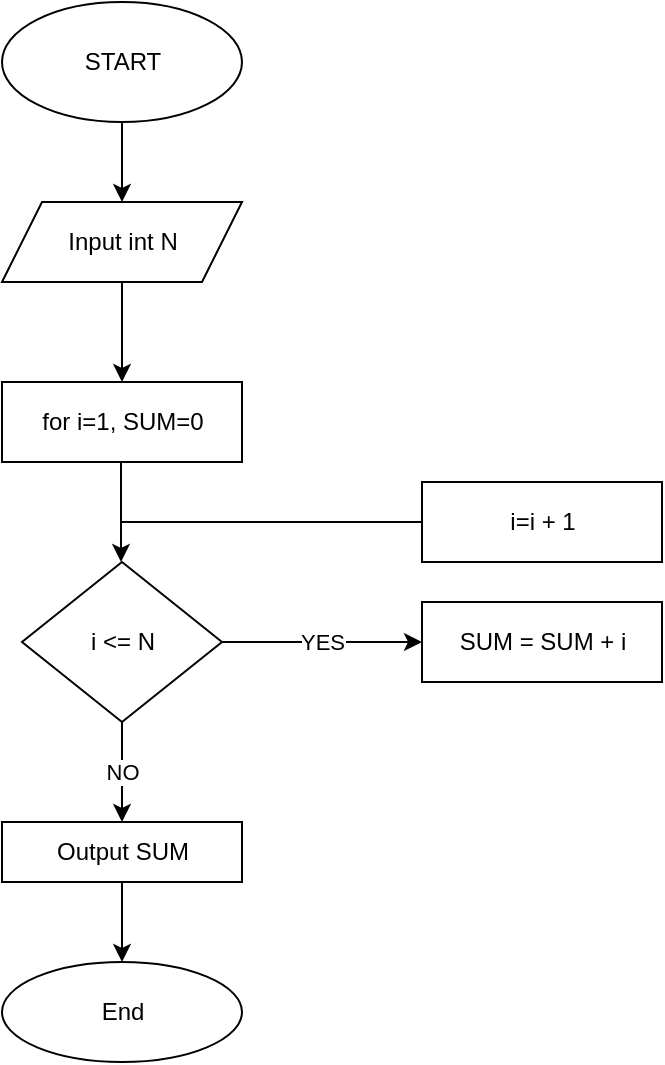 <mxfile version="20.2.5" type="github"><diagram id="jqrSpKpaTRCHjDeEbEq5" name="Page-1"><mxGraphModel dx="868" dy="482" grid="1" gridSize="10" guides="1" tooltips="1" connect="1" arrows="1" fold="1" page="1" pageScale="1" pageWidth="850" pageHeight="1100" math="0" shadow="0"><root><mxCell id="0"/><mxCell id="1" parent="0"/><mxCell id="bPiTJMc7lAb6T2ePi2bq-1" value="" style="ellipse;whiteSpace=wrap;html=1;" vertex="1" parent="1"><mxGeometry x="340" width="120" height="60" as="geometry"/></mxCell><mxCell id="bPiTJMc7lAb6T2ePi2bq-4" value="" style="endArrow=classic;html=1;rounded=0;exitX=0.5;exitY=1;exitDx=0;exitDy=0;" edge="1" parent="1" source="bPiTJMc7lAb6T2ePi2bq-1"><mxGeometry width="50" height="50" relative="1" as="geometry"><mxPoint x="390" y="130" as="sourcePoint"/><mxPoint x="400" y="100" as="targetPoint"/></mxGeometry></mxCell><mxCell id="bPiTJMc7lAb6T2ePi2bq-5" value="" style="shape=parallelogram;perimeter=parallelogramPerimeter;whiteSpace=wrap;html=1;fixedSize=1;" vertex="1" parent="1"><mxGeometry x="340" y="100" width="120" height="40" as="geometry"/></mxCell><mxCell id="bPiTJMc7lAb6T2ePi2bq-7" value="" style="endArrow=classic;html=1;rounded=0;" edge="1" parent="1" source="bPiTJMc7lAb6T2ePi2bq-5"><mxGeometry width="50" height="50" relative="1" as="geometry"><mxPoint x="375" y="220" as="sourcePoint"/><mxPoint x="400" y="190" as="targetPoint"/></mxGeometry></mxCell><mxCell id="bPiTJMc7lAb6T2ePi2bq-8" value="" style="rounded=0;whiteSpace=wrap;html=1;" vertex="1" parent="1"><mxGeometry x="340" y="190" width="120" height="40" as="geometry"/></mxCell><mxCell id="bPiTJMc7lAb6T2ePi2bq-9" value="" style="endArrow=classic;html=1;rounded=0;" edge="1" parent="1"><mxGeometry width="50" height="50" relative="1" as="geometry"><mxPoint x="399.5" y="230" as="sourcePoint"/><mxPoint x="399.5" y="280" as="targetPoint"/></mxGeometry></mxCell><mxCell id="bPiTJMc7lAb6T2ePi2bq-10" value="" style="endArrow=none;html=1;rounded=0;" edge="1" parent="1" target="bPiTJMc7lAb6T2ePi2bq-11"><mxGeometry width="50" height="50" relative="1" as="geometry"><mxPoint x="400" y="260" as="sourcePoint"/><mxPoint x="510" y="280" as="targetPoint"/><Array as="points"/></mxGeometry></mxCell><mxCell id="bPiTJMc7lAb6T2ePi2bq-11" value="" style="rounded=0;whiteSpace=wrap;html=1;" vertex="1" parent="1"><mxGeometry x="550" y="240" width="120" height="40" as="geometry"/></mxCell><mxCell id="bPiTJMc7lAb6T2ePi2bq-12" value="" style="rhombus;whiteSpace=wrap;html=1;" vertex="1" parent="1"><mxGeometry x="350" y="280" width="100" height="80" as="geometry"/></mxCell><mxCell id="bPiTJMc7lAb6T2ePi2bq-14" value="" style="endArrow=classic;html=1;rounded=0;entryX=0;entryY=0.5;entryDx=0;entryDy=0;exitX=1;exitY=0.5;exitDx=0;exitDy=0;" edge="1" parent="1" source="bPiTJMc7lAb6T2ePi2bq-12" target="bPiTJMc7lAb6T2ePi2bq-18"><mxGeometry relative="1" as="geometry"><mxPoint x="450" y="339.5" as="sourcePoint"/><mxPoint x="530" y="340" as="targetPoint"/><Array as="points"><mxPoint x="500" y="320"/></Array></mxGeometry></mxCell><mxCell id="bPiTJMc7lAb6T2ePi2bq-15" value="YES" style="edgeLabel;resizable=0;html=1;align=center;verticalAlign=middle;" connectable="0" vertex="1" parent="bPiTJMc7lAb6T2ePi2bq-14"><mxGeometry relative="1" as="geometry"/></mxCell><mxCell id="bPiTJMc7lAb6T2ePi2bq-18" value="" style="rounded=0;whiteSpace=wrap;html=1;" vertex="1" parent="1"><mxGeometry x="550" y="300" width="120" height="40" as="geometry"/></mxCell><mxCell id="bPiTJMc7lAb6T2ePi2bq-19" value="" style="endArrow=classic;html=1;rounded=0;exitX=0.5;exitY=1;exitDx=0;exitDy=0;" edge="1" parent="1" source="bPiTJMc7lAb6T2ePi2bq-12"><mxGeometry relative="1" as="geometry"><mxPoint x="360" y="390" as="sourcePoint"/><mxPoint x="400" y="410" as="targetPoint"/><Array as="points"/></mxGeometry></mxCell><mxCell id="bPiTJMc7lAb6T2ePi2bq-20" value="NO" style="edgeLabel;resizable=0;html=1;align=center;verticalAlign=middle;" connectable="0" vertex="1" parent="bPiTJMc7lAb6T2ePi2bq-19"><mxGeometry relative="1" as="geometry"/></mxCell><mxCell id="bPiTJMc7lAb6T2ePi2bq-21" value="" style="rounded=0;whiteSpace=wrap;html=1;" vertex="1" parent="1"><mxGeometry x="340" y="410" width="120" height="30" as="geometry"/></mxCell><mxCell id="bPiTJMc7lAb6T2ePi2bq-27" value="" style="endArrow=classic;html=1;rounded=0;exitX=0.5;exitY=1;exitDx=0;exitDy=0;" edge="1" parent="1" source="bPiTJMc7lAb6T2ePi2bq-21" target="bPiTJMc7lAb6T2ePi2bq-28"><mxGeometry width="50" height="50" relative="1" as="geometry"><mxPoint x="390" y="480" as="sourcePoint"/><mxPoint x="400" y="480" as="targetPoint"/></mxGeometry></mxCell><mxCell id="bPiTJMc7lAb6T2ePi2bq-28" value="" style="ellipse;whiteSpace=wrap;html=1;" vertex="1" parent="1"><mxGeometry x="340" y="480" width="120" height="50" as="geometry"/></mxCell><mxCell id="bPiTJMc7lAb6T2ePi2bq-29" value="START" style="text;html=1;resizable=0;autosize=1;align=center;verticalAlign=middle;points=[];fillColor=none;strokeColor=none;rounded=0;" vertex="1" parent="1"><mxGeometry x="370" y="15" width="60" height="30" as="geometry"/></mxCell><mxCell id="bPiTJMc7lAb6T2ePi2bq-30" value="Input int N" style="text;html=1;resizable=0;autosize=1;align=center;verticalAlign=middle;points=[];fillColor=none;strokeColor=none;rounded=0;" vertex="1" parent="1"><mxGeometry x="360" y="105" width="80" height="30" as="geometry"/></mxCell><mxCell id="bPiTJMc7lAb6T2ePi2bq-31" value="for i=1, SUM=0" style="text;html=1;resizable=0;autosize=1;align=center;verticalAlign=middle;points=[];fillColor=none;strokeColor=none;rounded=0;" vertex="1" parent="1"><mxGeometry x="350" y="195" width="100" height="30" as="geometry"/></mxCell><mxCell id="bPiTJMc7lAb6T2ePi2bq-32" value="i &amp;lt;= N" style="text;html=1;resizable=0;autosize=1;align=center;verticalAlign=middle;points=[];fillColor=none;strokeColor=none;rounded=0;" vertex="1" parent="1"><mxGeometry x="370" y="305" width="60" height="30" as="geometry"/></mxCell><mxCell id="bPiTJMc7lAb6T2ePi2bq-33" value="i=i + 1" style="text;html=1;resizable=0;autosize=1;align=center;verticalAlign=middle;points=[];fillColor=none;strokeColor=none;rounded=0;" vertex="1" parent="1"><mxGeometry x="580" y="245" width="60" height="30" as="geometry"/></mxCell><mxCell id="bPiTJMc7lAb6T2ePi2bq-34" value="SUM = SUM + i" style="text;html=1;resizable=0;autosize=1;align=center;verticalAlign=middle;points=[];fillColor=none;strokeColor=none;rounded=0;" vertex="1" parent="1"><mxGeometry x="555" y="305" width="110" height="30" as="geometry"/></mxCell><mxCell id="bPiTJMc7lAb6T2ePi2bq-35" value="Output SUM" style="text;html=1;resizable=0;autosize=1;align=center;verticalAlign=middle;points=[];fillColor=none;strokeColor=none;rounded=0;" vertex="1" parent="1"><mxGeometry x="355" y="410" width="90" height="30" as="geometry"/></mxCell><mxCell id="bPiTJMc7lAb6T2ePi2bq-36" value="End" style="text;html=1;resizable=0;autosize=1;align=center;verticalAlign=middle;points=[];fillColor=none;strokeColor=none;rounded=0;" vertex="1" parent="1"><mxGeometry x="380" y="490" width="40" height="30" as="geometry"/></mxCell></root></mxGraphModel></diagram></mxfile>